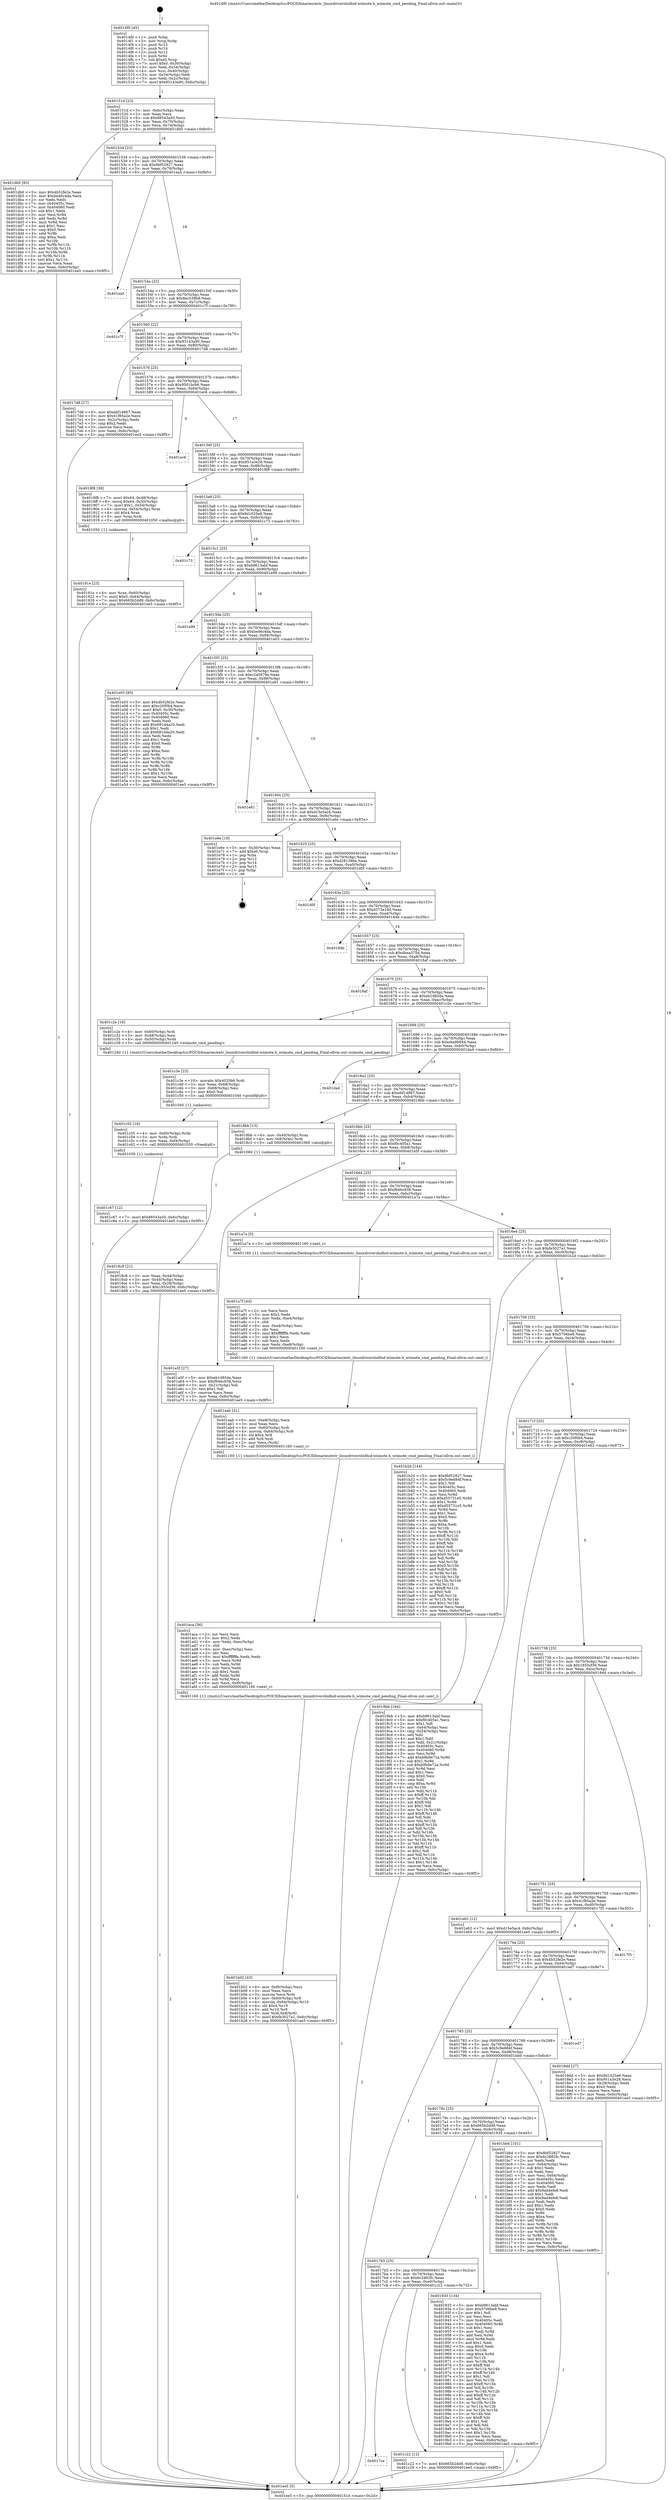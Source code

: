 digraph "0x4014f0" {
  label = "0x4014f0 (/mnt/c/Users/mathe/Desktop/tcc/POCII/binaries/extr_linuxdrivershidhid-wiimote.h_wiimote_cmd_pending_Final-ollvm.out::main(0))"
  labelloc = "t"
  node[shape=record]

  Entry [label="",width=0.3,height=0.3,shape=circle,fillcolor=black,style=filled]
  "0x40151d" [label="{
     0x40151d [23]\l
     | [instrs]\l
     &nbsp;&nbsp;0x40151d \<+3\>: mov -0x6c(%rbp),%eax\l
     &nbsp;&nbsp;0x401520 \<+2\>: mov %eax,%ecx\l
     &nbsp;&nbsp;0x401522 \<+6\>: sub $0x88543a50,%ecx\l
     &nbsp;&nbsp;0x401528 \<+3\>: mov %eax,-0x70(%rbp)\l
     &nbsp;&nbsp;0x40152b \<+3\>: mov %ecx,-0x74(%rbp)\l
     &nbsp;&nbsp;0x40152e \<+6\>: je 0000000000401db0 \<main+0x8c0\>\l
  }"]
  "0x401db0" [label="{
     0x401db0 [83]\l
     | [instrs]\l
     &nbsp;&nbsp;0x401db0 \<+5\>: mov $0x4b52fe2e,%eax\l
     &nbsp;&nbsp;0x401db5 \<+5\>: mov $0xbe46c4da,%ecx\l
     &nbsp;&nbsp;0x401dba \<+2\>: xor %edx,%edx\l
     &nbsp;&nbsp;0x401dbc \<+7\>: mov 0x40405c,%esi\l
     &nbsp;&nbsp;0x401dc3 \<+7\>: mov 0x404060,%edi\l
     &nbsp;&nbsp;0x401dca \<+3\>: sub $0x1,%edx\l
     &nbsp;&nbsp;0x401dcd \<+3\>: mov %esi,%r8d\l
     &nbsp;&nbsp;0x401dd0 \<+3\>: add %edx,%r8d\l
     &nbsp;&nbsp;0x401dd3 \<+4\>: imul %r8d,%esi\l
     &nbsp;&nbsp;0x401dd7 \<+3\>: and $0x1,%esi\l
     &nbsp;&nbsp;0x401dda \<+3\>: cmp $0x0,%esi\l
     &nbsp;&nbsp;0x401ddd \<+4\>: sete %r9b\l
     &nbsp;&nbsp;0x401de1 \<+3\>: cmp $0xa,%edi\l
     &nbsp;&nbsp;0x401de4 \<+4\>: setl %r10b\l
     &nbsp;&nbsp;0x401de8 \<+3\>: mov %r9b,%r11b\l
     &nbsp;&nbsp;0x401deb \<+3\>: and %r10b,%r11b\l
     &nbsp;&nbsp;0x401dee \<+3\>: xor %r10b,%r9b\l
     &nbsp;&nbsp;0x401df1 \<+3\>: or %r9b,%r11b\l
     &nbsp;&nbsp;0x401df4 \<+4\>: test $0x1,%r11b\l
     &nbsp;&nbsp;0x401df8 \<+3\>: cmovne %ecx,%eax\l
     &nbsp;&nbsp;0x401dfb \<+3\>: mov %eax,-0x6c(%rbp)\l
     &nbsp;&nbsp;0x401dfe \<+5\>: jmp 0000000000401ee5 \<main+0x9f5\>\l
  }"]
  "0x401534" [label="{
     0x401534 [22]\l
     | [instrs]\l
     &nbsp;&nbsp;0x401534 \<+5\>: jmp 0000000000401539 \<main+0x49\>\l
     &nbsp;&nbsp;0x401539 \<+3\>: mov -0x70(%rbp),%eax\l
     &nbsp;&nbsp;0x40153c \<+5\>: sub $0x8bf52927,%eax\l
     &nbsp;&nbsp;0x401541 \<+3\>: mov %eax,-0x78(%rbp)\l
     &nbsp;&nbsp;0x401544 \<+6\>: je 0000000000401ea5 \<main+0x9b5\>\l
  }"]
  Exit [label="",width=0.3,height=0.3,shape=circle,fillcolor=black,style=filled,peripheries=2]
  "0x401ea5" [label="{
     0x401ea5\l
  }", style=dashed]
  "0x40154a" [label="{
     0x40154a [22]\l
     | [instrs]\l
     &nbsp;&nbsp;0x40154a \<+5\>: jmp 000000000040154f \<main+0x5f\>\l
     &nbsp;&nbsp;0x40154f \<+3\>: mov -0x70(%rbp),%eax\l
     &nbsp;&nbsp;0x401552 \<+5\>: sub $0x8ec539b8,%eax\l
     &nbsp;&nbsp;0x401557 \<+3\>: mov %eax,-0x7c(%rbp)\l
     &nbsp;&nbsp;0x40155a \<+6\>: je 0000000000401c7f \<main+0x78f\>\l
  }"]
  "0x401c67" [label="{
     0x401c67 [12]\l
     | [instrs]\l
     &nbsp;&nbsp;0x401c67 \<+7\>: movl $0x88543a50,-0x6c(%rbp)\l
     &nbsp;&nbsp;0x401c6e \<+5\>: jmp 0000000000401ee5 \<main+0x9f5\>\l
  }"]
  "0x401c7f" [label="{
     0x401c7f\l
  }", style=dashed]
  "0x401560" [label="{
     0x401560 [22]\l
     | [instrs]\l
     &nbsp;&nbsp;0x401560 \<+5\>: jmp 0000000000401565 \<main+0x75\>\l
     &nbsp;&nbsp;0x401565 \<+3\>: mov -0x70(%rbp),%eax\l
     &nbsp;&nbsp;0x401568 \<+5\>: sub $0x93143a90,%eax\l
     &nbsp;&nbsp;0x40156d \<+3\>: mov %eax,-0x80(%rbp)\l
     &nbsp;&nbsp;0x401570 \<+6\>: je 00000000004017d8 \<main+0x2e8\>\l
  }"]
  "0x401c55" [label="{
     0x401c55 [18]\l
     | [instrs]\l
     &nbsp;&nbsp;0x401c55 \<+4\>: mov -0x60(%rbp),%rdx\l
     &nbsp;&nbsp;0x401c59 \<+3\>: mov %rdx,%rdi\l
     &nbsp;&nbsp;0x401c5c \<+6\>: mov %eax,-0xf4(%rbp)\l
     &nbsp;&nbsp;0x401c62 \<+5\>: call 0000000000401030 \<free@plt\>\l
     | [calls]\l
     &nbsp;&nbsp;0x401030 \{1\} (unknown)\l
  }"]
  "0x4017d8" [label="{
     0x4017d8 [27]\l
     | [instrs]\l
     &nbsp;&nbsp;0x4017d8 \<+5\>: mov $0xebf14867,%eax\l
     &nbsp;&nbsp;0x4017dd \<+5\>: mov $0x41f85a2e,%ecx\l
     &nbsp;&nbsp;0x4017e2 \<+3\>: mov -0x2c(%rbp),%edx\l
     &nbsp;&nbsp;0x4017e5 \<+3\>: cmp $0x2,%edx\l
     &nbsp;&nbsp;0x4017e8 \<+3\>: cmovne %ecx,%eax\l
     &nbsp;&nbsp;0x4017eb \<+3\>: mov %eax,-0x6c(%rbp)\l
     &nbsp;&nbsp;0x4017ee \<+5\>: jmp 0000000000401ee5 \<main+0x9f5\>\l
  }"]
  "0x401576" [label="{
     0x401576 [25]\l
     | [instrs]\l
     &nbsp;&nbsp;0x401576 \<+5\>: jmp 000000000040157b \<main+0x8b\>\l
     &nbsp;&nbsp;0x40157b \<+3\>: mov -0x70(%rbp),%eax\l
     &nbsp;&nbsp;0x40157e \<+5\>: sub $0x9501bcb6,%eax\l
     &nbsp;&nbsp;0x401583 \<+6\>: mov %eax,-0x84(%rbp)\l
     &nbsp;&nbsp;0x401589 \<+6\>: je 0000000000401ec6 \<main+0x9d6\>\l
  }"]
  "0x401ee5" [label="{
     0x401ee5 [5]\l
     | [instrs]\l
     &nbsp;&nbsp;0x401ee5 \<+5\>: jmp 000000000040151d \<main+0x2d\>\l
  }"]
  "0x4014f0" [label="{
     0x4014f0 [45]\l
     | [instrs]\l
     &nbsp;&nbsp;0x4014f0 \<+1\>: push %rbp\l
     &nbsp;&nbsp;0x4014f1 \<+3\>: mov %rsp,%rbp\l
     &nbsp;&nbsp;0x4014f4 \<+2\>: push %r15\l
     &nbsp;&nbsp;0x4014f6 \<+2\>: push %r14\l
     &nbsp;&nbsp;0x4014f8 \<+2\>: push %r12\l
     &nbsp;&nbsp;0x4014fa \<+1\>: push %rbx\l
     &nbsp;&nbsp;0x4014fb \<+7\>: sub $0xe0,%rsp\l
     &nbsp;&nbsp;0x401502 \<+7\>: movl $0x0,-0x30(%rbp)\l
     &nbsp;&nbsp;0x401509 \<+3\>: mov %edi,-0x34(%rbp)\l
     &nbsp;&nbsp;0x40150c \<+4\>: mov %rsi,-0x40(%rbp)\l
     &nbsp;&nbsp;0x401510 \<+3\>: mov -0x34(%rbp),%edi\l
     &nbsp;&nbsp;0x401513 \<+3\>: mov %edi,-0x2c(%rbp)\l
     &nbsp;&nbsp;0x401516 \<+7\>: movl $0x93143a90,-0x6c(%rbp)\l
  }"]
  "0x401c3e" [label="{
     0x401c3e [23]\l
     | [instrs]\l
     &nbsp;&nbsp;0x401c3e \<+10\>: movabs $0x4020b6,%rdi\l
     &nbsp;&nbsp;0x401c48 \<+3\>: mov %eax,-0x68(%rbp)\l
     &nbsp;&nbsp;0x401c4b \<+3\>: mov -0x68(%rbp),%esi\l
     &nbsp;&nbsp;0x401c4e \<+2\>: mov $0x0,%al\l
     &nbsp;&nbsp;0x401c50 \<+5\>: call 0000000000401040 \<printf@plt\>\l
     | [calls]\l
     &nbsp;&nbsp;0x401040 \{1\} (unknown)\l
  }"]
  "0x401ec6" [label="{
     0x401ec6\l
  }", style=dashed]
  "0x40158f" [label="{
     0x40158f [25]\l
     | [instrs]\l
     &nbsp;&nbsp;0x40158f \<+5\>: jmp 0000000000401594 \<main+0xa4\>\l
     &nbsp;&nbsp;0x401594 \<+3\>: mov -0x70(%rbp),%eax\l
     &nbsp;&nbsp;0x401597 \<+5\>: sub $0x951a3e28,%eax\l
     &nbsp;&nbsp;0x40159c \<+6\>: mov %eax,-0x88(%rbp)\l
     &nbsp;&nbsp;0x4015a2 \<+6\>: je 00000000004018f8 \<main+0x408\>\l
  }"]
  "0x4017ce" [label="{
     0x4017ce\l
  }", style=dashed]
  "0x4018f8" [label="{
     0x4018f8 [38]\l
     | [instrs]\l
     &nbsp;&nbsp;0x4018f8 \<+7\>: movl $0x64,-0x48(%rbp)\l
     &nbsp;&nbsp;0x4018ff \<+8\>: movq $0x64,-0x50(%rbp)\l
     &nbsp;&nbsp;0x401907 \<+7\>: movl $0x1,-0x54(%rbp)\l
     &nbsp;&nbsp;0x40190e \<+4\>: movslq -0x54(%rbp),%rax\l
     &nbsp;&nbsp;0x401912 \<+4\>: shl $0x4,%rax\l
     &nbsp;&nbsp;0x401916 \<+3\>: mov %rax,%rdi\l
     &nbsp;&nbsp;0x401919 \<+5\>: call 0000000000401050 \<malloc@plt\>\l
     | [calls]\l
     &nbsp;&nbsp;0x401050 \{1\} (unknown)\l
  }"]
  "0x4015a8" [label="{
     0x4015a8 [25]\l
     | [instrs]\l
     &nbsp;&nbsp;0x4015a8 \<+5\>: jmp 00000000004015ad \<main+0xbd\>\l
     &nbsp;&nbsp;0x4015ad \<+3\>: mov -0x70(%rbp),%eax\l
     &nbsp;&nbsp;0x4015b0 \<+5\>: sub $0x9d1025e6,%eax\l
     &nbsp;&nbsp;0x4015b5 \<+6\>: mov %eax,-0x8c(%rbp)\l
     &nbsp;&nbsp;0x4015bb \<+6\>: je 0000000000401c73 \<main+0x783\>\l
  }"]
  "0x401c22" [label="{
     0x401c22 [12]\l
     | [instrs]\l
     &nbsp;&nbsp;0x401c22 \<+7\>: movl $0x665b2dd9,-0x6c(%rbp)\l
     &nbsp;&nbsp;0x401c29 \<+5\>: jmp 0000000000401ee5 \<main+0x9f5\>\l
  }"]
  "0x401c73" [label="{
     0x401c73\l
  }", style=dashed]
  "0x4015c1" [label="{
     0x4015c1 [25]\l
     | [instrs]\l
     &nbsp;&nbsp;0x4015c1 \<+5\>: jmp 00000000004015c6 \<main+0xd6\>\l
     &nbsp;&nbsp;0x4015c6 \<+3\>: mov -0x70(%rbp),%eax\l
     &nbsp;&nbsp;0x4015c9 \<+5\>: sub $0xb9613abf,%eax\l
     &nbsp;&nbsp;0x4015ce \<+6\>: mov %eax,-0x90(%rbp)\l
     &nbsp;&nbsp;0x4015d4 \<+6\>: je 0000000000401e99 \<main+0x9a9\>\l
  }"]
  "0x401b02" [label="{
     0x401b02 [43]\l
     | [instrs]\l
     &nbsp;&nbsp;0x401b02 \<+6\>: mov -0xf0(%rbp),%ecx\l
     &nbsp;&nbsp;0x401b08 \<+3\>: imul %eax,%ecx\l
     &nbsp;&nbsp;0x401b0b \<+3\>: movslq %ecx,%rdi\l
     &nbsp;&nbsp;0x401b0e \<+4\>: mov -0x60(%rbp),%r8\l
     &nbsp;&nbsp;0x401b12 \<+4\>: movslq -0x64(%rbp),%r10\l
     &nbsp;&nbsp;0x401b16 \<+4\>: shl $0x4,%r10\l
     &nbsp;&nbsp;0x401b1a \<+3\>: add %r10,%r8\l
     &nbsp;&nbsp;0x401b1d \<+4\>: mov %rdi,0x8(%r8)\l
     &nbsp;&nbsp;0x401b21 \<+7\>: movl $0xfe3027a1,-0x6c(%rbp)\l
     &nbsp;&nbsp;0x401b28 \<+5\>: jmp 0000000000401ee5 \<main+0x9f5\>\l
  }"]
  "0x401e99" [label="{
     0x401e99\l
  }", style=dashed]
  "0x4015da" [label="{
     0x4015da [25]\l
     | [instrs]\l
     &nbsp;&nbsp;0x4015da \<+5\>: jmp 00000000004015df \<main+0xef\>\l
     &nbsp;&nbsp;0x4015df \<+3\>: mov -0x70(%rbp),%eax\l
     &nbsp;&nbsp;0x4015e2 \<+5\>: sub $0xbe46c4da,%eax\l
     &nbsp;&nbsp;0x4015e7 \<+6\>: mov %eax,-0x94(%rbp)\l
     &nbsp;&nbsp;0x4015ed \<+6\>: je 0000000000401e03 \<main+0x913\>\l
  }"]
  "0x401aca" [label="{
     0x401aca [56]\l
     | [instrs]\l
     &nbsp;&nbsp;0x401aca \<+2\>: xor %ecx,%ecx\l
     &nbsp;&nbsp;0x401acc \<+5\>: mov $0x2,%edx\l
     &nbsp;&nbsp;0x401ad1 \<+6\>: mov %edx,-0xec(%rbp)\l
     &nbsp;&nbsp;0x401ad7 \<+1\>: cltd\l
     &nbsp;&nbsp;0x401ad8 \<+6\>: mov -0xec(%rbp),%esi\l
     &nbsp;&nbsp;0x401ade \<+2\>: idiv %esi\l
     &nbsp;&nbsp;0x401ae0 \<+6\>: imul $0xfffffffe,%edx,%edx\l
     &nbsp;&nbsp;0x401ae6 \<+3\>: mov %ecx,%r9d\l
     &nbsp;&nbsp;0x401ae9 \<+3\>: sub %edx,%r9d\l
     &nbsp;&nbsp;0x401aec \<+2\>: mov %ecx,%edx\l
     &nbsp;&nbsp;0x401aee \<+3\>: sub $0x1,%edx\l
     &nbsp;&nbsp;0x401af1 \<+3\>: add %edx,%r9d\l
     &nbsp;&nbsp;0x401af4 \<+3\>: sub %r9d,%ecx\l
     &nbsp;&nbsp;0x401af7 \<+6\>: mov %ecx,-0xf0(%rbp)\l
     &nbsp;&nbsp;0x401afd \<+5\>: call 0000000000401160 \<next_i\>\l
     | [calls]\l
     &nbsp;&nbsp;0x401160 \{1\} (/mnt/c/Users/mathe/Desktop/tcc/POCII/binaries/extr_linuxdrivershidhid-wiimote.h_wiimote_cmd_pending_Final-ollvm.out::next_i)\l
  }"]
  "0x401e03" [label="{
     0x401e03 [95]\l
     | [instrs]\l
     &nbsp;&nbsp;0x401e03 \<+5\>: mov $0x4b52fe2e,%eax\l
     &nbsp;&nbsp;0x401e08 \<+5\>: mov $0xc20f0b4,%ecx\l
     &nbsp;&nbsp;0x401e0d \<+7\>: movl $0x0,-0x30(%rbp)\l
     &nbsp;&nbsp;0x401e14 \<+7\>: mov 0x40405c,%edx\l
     &nbsp;&nbsp;0x401e1b \<+7\>: mov 0x404060,%esi\l
     &nbsp;&nbsp;0x401e22 \<+2\>: mov %edx,%edi\l
     &nbsp;&nbsp;0x401e24 \<+6\>: add $0x681d4a20,%edi\l
     &nbsp;&nbsp;0x401e2a \<+3\>: sub $0x1,%edi\l
     &nbsp;&nbsp;0x401e2d \<+6\>: sub $0x681d4a20,%edi\l
     &nbsp;&nbsp;0x401e33 \<+3\>: imul %edi,%edx\l
     &nbsp;&nbsp;0x401e36 \<+3\>: and $0x1,%edx\l
     &nbsp;&nbsp;0x401e39 \<+3\>: cmp $0x0,%edx\l
     &nbsp;&nbsp;0x401e3c \<+4\>: sete %r8b\l
     &nbsp;&nbsp;0x401e40 \<+3\>: cmp $0xa,%esi\l
     &nbsp;&nbsp;0x401e43 \<+4\>: setl %r9b\l
     &nbsp;&nbsp;0x401e47 \<+3\>: mov %r8b,%r10b\l
     &nbsp;&nbsp;0x401e4a \<+3\>: and %r9b,%r10b\l
     &nbsp;&nbsp;0x401e4d \<+3\>: xor %r9b,%r8b\l
     &nbsp;&nbsp;0x401e50 \<+3\>: or %r8b,%r10b\l
     &nbsp;&nbsp;0x401e53 \<+4\>: test $0x1,%r10b\l
     &nbsp;&nbsp;0x401e57 \<+3\>: cmovne %ecx,%eax\l
     &nbsp;&nbsp;0x401e5a \<+3\>: mov %eax,-0x6c(%rbp)\l
     &nbsp;&nbsp;0x401e5d \<+5\>: jmp 0000000000401ee5 \<main+0x9f5\>\l
  }"]
  "0x4015f3" [label="{
     0x4015f3 [25]\l
     | [instrs]\l
     &nbsp;&nbsp;0x4015f3 \<+5\>: jmp 00000000004015f8 \<main+0x108\>\l
     &nbsp;&nbsp;0x4015f8 \<+3\>: mov -0x70(%rbp),%eax\l
     &nbsp;&nbsp;0x4015fb \<+5\>: sub $0xc2a5979a,%eax\l
     &nbsp;&nbsp;0x401600 \<+6\>: mov %eax,-0x98(%rbp)\l
     &nbsp;&nbsp;0x401606 \<+6\>: je 0000000000401e81 \<main+0x991\>\l
  }"]
  "0x401aab" [label="{
     0x401aab [31]\l
     | [instrs]\l
     &nbsp;&nbsp;0x401aab \<+6\>: mov -0xe8(%rbp),%ecx\l
     &nbsp;&nbsp;0x401ab1 \<+3\>: imul %eax,%ecx\l
     &nbsp;&nbsp;0x401ab4 \<+4\>: mov -0x60(%rbp),%rdi\l
     &nbsp;&nbsp;0x401ab8 \<+4\>: movslq -0x64(%rbp),%r8\l
     &nbsp;&nbsp;0x401abc \<+4\>: shl $0x4,%r8\l
     &nbsp;&nbsp;0x401ac0 \<+3\>: add %r8,%rdi\l
     &nbsp;&nbsp;0x401ac3 \<+2\>: mov %ecx,(%rdi)\l
     &nbsp;&nbsp;0x401ac5 \<+5\>: call 0000000000401160 \<next_i\>\l
     | [calls]\l
     &nbsp;&nbsp;0x401160 \{1\} (/mnt/c/Users/mathe/Desktop/tcc/POCII/binaries/extr_linuxdrivershidhid-wiimote.h_wiimote_cmd_pending_Final-ollvm.out::next_i)\l
  }"]
  "0x401e81" [label="{
     0x401e81\l
  }", style=dashed]
  "0x40160c" [label="{
     0x40160c [25]\l
     | [instrs]\l
     &nbsp;&nbsp;0x40160c \<+5\>: jmp 0000000000401611 \<main+0x121\>\l
     &nbsp;&nbsp;0x401611 \<+3\>: mov -0x70(%rbp),%eax\l
     &nbsp;&nbsp;0x401614 \<+5\>: sub $0xd15e5ac4,%eax\l
     &nbsp;&nbsp;0x401619 \<+6\>: mov %eax,-0x9c(%rbp)\l
     &nbsp;&nbsp;0x40161f \<+6\>: je 0000000000401e6e \<main+0x97e\>\l
  }"]
  "0x401a7f" [label="{
     0x401a7f [44]\l
     | [instrs]\l
     &nbsp;&nbsp;0x401a7f \<+2\>: xor %ecx,%ecx\l
     &nbsp;&nbsp;0x401a81 \<+5\>: mov $0x2,%edx\l
     &nbsp;&nbsp;0x401a86 \<+6\>: mov %edx,-0xe4(%rbp)\l
     &nbsp;&nbsp;0x401a8c \<+1\>: cltd\l
     &nbsp;&nbsp;0x401a8d \<+6\>: mov -0xe4(%rbp),%esi\l
     &nbsp;&nbsp;0x401a93 \<+2\>: idiv %esi\l
     &nbsp;&nbsp;0x401a95 \<+6\>: imul $0xfffffffe,%edx,%edx\l
     &nbsp;&nbsp;0x401a9b \<+3\>: sub $0x1,%ecx\l
     &nbsp;&nbsp;0x401a9e \<+2\>: sub %ecx,%edx\l
     &nbsp;&nbsp;0x401aa0 \<+6\>: mov %edx,-0xe8(%rbp)\l
     &nbsp;&nbsp;0x401aa6 \<+5\>: call 0000000000401160 \<next_i\>\l
     | [calls]\l
     &nbsp;&nbsp;0x401160 \{1\} (/mnt/c/Users/mathe/Desktop/tcc/POCII/binaries/extr_linuxdrivershidhid-wiimote.h_wiimote_cmd_pending_Final-ollvm.out::next_i)\l
  }"]
  "0x401e6e" [label="{
     0x401e6e [19]\l
     | [instrs]\l
     &nbsp;&nbsp;0x401e6e \<+3\>: mov -0x30(%rbp),%eax\l
     &nbsp;&nbsp;0x401e71 \<+7\>: add $0xe0,%rsp\l
     &nbsp;&nbsp;0x401e78 \<+1\>: pop %rbx\l
     &nbsp;&nbsp;0x401e79 \<+2\>: pop %r12\l
     &nbsp;&nbsp;0x401e7b \<+2\>: pop %r14\l
     &nbsp;&nbsp;0x401e7d \<+2\>: pop %r15\l
     &nbsp;&nbsp;0x401e7f \<+1\>: pop %rbp\l
     &nbsp;&nbsp;0x401e80 \<+1\>: ret\l
  }"]
  "0x401625" [label="{
     0x401625 [25]\l
     | [instrs]\l
     &nbsp;&nbsp;0x401625 \<+5\>: jmp 000000000040162a \<main+0x13a\>\l
     &nbsp;&nbsp;0x40162a \<+3\>: mov -0x70(%rbp),%eax\l
     &nbsp;&nbsp;0x40162d \<+5\>: sub $0xd281386e,%eax\l
     &nbsp;&nbsp;0x401632 \<+6\>: mov %eax,-0xa0(%rbp)\l
     &nbsp;&nbsp;0x401638 \<+6\>: je 0000000000401d0f \<main+0x81f\>\l
  }"]
  "0x4017b5" [label="{
     0x4017b5 [25]\l
     | [instrs]\l
     &nbsp;&nbsp;0x4017b5 \<+5\>: jmp 00000000004017ba \<main+0x2ca\>\l
     &nbsp;&nbsp;0x4017ba \<+3\>: mov -0x70(%rbp),%eax\l
     &nbsp;&nbsp;0x4017bd \<+5\>: sub $0x6c2882fc,%eax\l
     &nbsp;&nbsp;0x4017c2 \<+6\>: mov %eax,-0xe0(%rbp)\l
     &nbsp;&nbsp;0x4017c8 \<+6\>: je 0000000000401c22 \<main+0x732\>\l
  }"]
  "0x401d0f" [label="{
     0x401d0f\l
  }", style=dashed]
  "0x40163e" [label="{
     0x40163e [25]\l
     | [instrs]\l
     &nbsp;&nbsp;0x40163e \<+5\>: jmp 0000000000401643 \<main+0x153\>\l
     &nbsp;&nbsp;0x401643 \<+3\>: mov -0x70(%rbp),%eax\l
     &nbsp;&nbsp;0x401646 \<+5\>: sub $0xd373e1dd,%eax\l
     &nbsp;&nbsp;0x40164b \<+6\>: mov %eax,-0xa4(%rbp)\l
     &nbsp;&nbsp;0x401651 \<+6\>: je 000000000040184b \<main+0x35b\>\l
  }"]
  "0x401935" [label="{
     0x401935 [134]\l
     | [instrs]\l
     &nbsp;&nbsp;0x401935 \<+5\>: mov $0xb9613abf,%eax\l
     &nbsp;&nbsp;0x40193a \<+5\>: mov $0x5706be8,%ecx\l
     &nbsp;&nbsp;0x40193f \<+2\>: mov $0x1,%dl\l
     &nbsp;&nbsp;0x401941 \<+2\>: xor %esi,%esi\l
     &nbsp;&nbsp;0x401943 \<+7\>: mov 0x40405c,%edi\l
     &nbsp;&nbsp;0x40194a \<+8\>: mov 0x404060,%r8d\l
     &nbsp;&nbsp;0x401952 \<+3\>: sub $0x1,%esi\l
     &nbsp;&nbsp;0x401955 \<+3\>: mov %edi,%r9d\l
     &nbsp;&nbsp;0x401958 \<+3\>: add %esi,%r9d\l
     &nbsp;&nbsp;0x40195b \<+4\>: imul %r9d,%edi\l
     &nbsp;&nbsp;0x40195f \<+3\>: and $0x1,%edi\l
     &nbsp;&nbsp;0x401962 \<+3\>: cmp $0x0,%edi\l
     &nbsp;&nbsp;0x401965 \<+4\>: sete %r10b\l
     &nbsp;&nbsp;0x401969 \<+4\>: cmp $0xa,%r8d\l
     &nbsp;&nbsp;0x40196d \<+4\>: setl %r11b\l
     &nbsp;&nbsp;0x401971 \<+3\>: mov %r10b,%bl\l
     &nbsp;&nbsp;0x401974 \<+3\>: xor $0xff,%bl\l
     &nbsp;&nbsp;0x401977 \<+3\>: mov %r11b,%r14b\l
     &nbsp;&nbsp;0x40197a \<+4\>: xor $0xff,%r14b\l
     &nbsp;&nbsp;0x40197e \<+3\>: xor $0x1,%dl\l
     &nbsp;&nbsp;0x401981 \<+3\>: mov %bl,%r15b\l
     &nbsp;&nbsp;0x401984 \<+4\>: and $0xff,%r15b\l
     &nbsp;&nbsp;0x401988 \<+3\>: and %dl,%r10b\l
     &nbsp;&nbsp;0x40198b \<+3\>: mov %r14b,%r12b\l
     &nbsp;&nbsp;0x40198e \<+4\>: and $0xff,%r12b\l
     &nbsp;&nbsp;0x401992 \<+3\>: and %dl,%r11b\l
     &nbsp;&nbsp;0x401995 \<+3\>: or %r10b,%r15b\l
     &nbsp;&nbsp;0x401998 \<+3\>: or %r11b,%r12b\l
     &nbsp;&nbsp;0x40199b \<+3\>: xor %r12b,%r15b\l
     &nbsp;&nbsp;0x40199e \<+3\>: or %r14b,%bl\l
     &nbsp;&nbsp;0x4019a1 \<+3\>: xor $0xff,%bl\l
     &nbsp;&nbsp;0x4019a4 \<+3\>: or $0x1,%dl\l
     &nbsp;&nbsp;0x4019a7 \<+2\>: and %dl,%bl\l
     &nbsp;&nbsp;0x4019a9 \<+3\>: or %bl,%r15b\l
     &nbsp;&nbsp;0x4019ac \<+4\>: test $0x1,%r15b\l
     &nbsp;&nbsp;0x4019b0 \<+3\>: cmovne %ecx,%eax\l
     &nbsp;&nbsp;0x4019b3 \<+3\>: mov %eax,-0x6c(%rbp)\l
     &nbsp;&nbsp;0x4019b6 \<+5\>: jmp 0000000000401ee5 \<main+0x9f5\>\l
  }"]
  "0x40184b" [label="{
     0x40184b\l
  }", style=dashed]
  "0x401657" [label="{
     0x401657 [25]\l
     | [instrs]\l
     &nbsp;&nbsp;0x401657 \<+5\>: jmp 000000000040165c \<main+0x16c\>\l
     &nbsp;&nbsp;0x40165c \<+3\>: mov -0x70(%rbp),%eax\l
     &nbsp;&nbsp;0x40165f \<+5\>: sub $0xdbea375d,%eax\l
     &nbsp;&nbsp;0x401664 \<+6\>: mov %eax,-0xa8(%rbp)\l
     &nbsp;&nbsp;0x40166a \<+6\>: je 00000000004018af \<main+0x3bf\>\l
  }"]
  "0x40179c" [label="{
     0x40179c [25]\l
     | [instrs]\l
     &nbsp;&nbsp;0x40179c \<+5\>: jmp 00000000004017a1 \<main+0x2b1\>\l
     &nbsp;&nbsp;0x4017a1 \<+3\>: mov -0x70(%rbp),%eax\l
     &nbsp;&nbsp;0x4017a4 \<+5\>: sub $0x665b2dd9,%eax\l
     &nbsp;&nbsp;0x4017a9 \<+6\>: mov %eax,-0xdc(%rbp)\l
     &nbsp;&nbsp;0x4017af \<+6\>: je 0000000000401935 \<main+0x445\>\l
  }"]
  "0x4018af" [label="{
     0x4018af\l
  }", style=dashed]
  "0x401670" [label="{
     0x401670 [25]\l
     | [instrs]\l
     &nbsp;&nbsp;0x401670 \<+5\>: jmp 0000000000401675 \<main+0x185\>\l
     &nbsp;&nbsp;0x401675 \<+3\>: mov -0x70(%rbp),%eax\l
     &nbsp;&nbsp;0x401678 \<+5\>: sub $0xeb1d85da,%eax\l
     &nbsp;&nbsp;0x40167d \<+6\>: mov %eax,-0xac(%rbp)\l
     &nbsp;&nbsp;0x401683 \<+6\>: je 0000000000401c2e \<main+0x73e\>\l
  }"]
  "0x401bbd" [label="{
     0x401bbd [101]\l
     | [instrs]\l
     &nbsp;&nbsp;0x401bbd \<+5\>: mov $0x8bf52927,%eax\l
     &nbsp;&nbsp;0x401bc2 \<+5\>: mov $0x6c2882fc,%ecx\l
     &nbsp;&nbsp;0x401bc7 \<+2\>: xor %edx,%edx\l
     &nbsp;&nbsp;0x401bc9 \<+3\>: mov -0x64(%rbp),%esi\l
     &nbsp;&nbsp;0x401bcc \<+3\>: sub $0x1,%edx\l
     &nbsp;&nbsp;0x401bcf \<+2\>: sub %edx,%esi\l
     &nbsp;&nbsp;0x401bd1 \<+3\>: mov %esi,-0x64(%rbp)\l
     &nbsp;&nbsp;0x401bd4 \<+7\>: mov 0x40405c,%edx\l
     &nbsp;&nbsp;0x401bdb \<+7\>: mov 0x404060,%esi\l
     &nbsp;&nbsp;0x401be2 \<+2\>: mov %edx,%edi\l
     &nbsp;&nbsp;0x401be4 \<+6\>: add $0x9ad4efe8,%edi\l
     &nbsp;&nbsp;0x401bea \<+3\>: sub $0x1,%edi\l
     &nbsp;&nbsp;0x401bed \<+6\>: sub $0x9ad4efe8,%edi\l
     &nbsp;&nbsp;0x401bf3 \<+3\>: imul %edi,%edx\l
     &nbsp;&nbsp;0x401bf6 \<+3\>: and $0x1,%edx\l
     &nbsp;&nbsp;0x401bf9 \<+3\>: cmp $0x0,%edx\l
     &nbsp;&nbsp;0x401bfc \<+4\>: sete %r8b\l
     &nbsp;&nbsp;0x401c00 \<+3\>: cmp $0xa,%esi\l
     &nbsp;&nbsp;0x401c03 \<+4\>: setl %r9b\l
     &nbsp;&nbsp;0x401c07 \<+3\>: mov %r8b,%r10b\l
     &nbsp;&nbsp;0x401c0a \<+3\>: and %r9b,%r10b\l
     &nbsp;&nbsp;0x401c0d \<+3\>: xor %r9b,%r8b\l
     &nbsp;&nbsp;0x401c10 \<+3\>: or %r8b,%r10b\l
     &nbsp;&nbsp;0x401c13 \<+4\>: test $0x1,%r10b\l
     &nbsp;&nbsp;0x401c17 \<+3\>: cmovne %ecx,%eax\l
     &nbsp;&nbsp;0x401c1a \<+3\>: mov %eax,-0x6c(%rbp)\l
     &nbsp;&nbsp;0x401c1d \<+5\>: jmp 0000000000401ee5 \<main+0x9f5\>\l
  }"]
  "0x401c2e" [label="{
     0x401c2e [16]\l
     | [instrs]\l
     &nbsp;&nbsp;0x401c2e \<+4\>: mov -0x60(%rbp),%rdi\l
     &nbsp;&nbsp;0x401c32 \<+3\>: mov -0x48(%rbp),%esi\l
     &nbsp;&nbsp;0x401c35 \<+4\>: mov -0x50(%rbp),%rdx\l
     &nbsp;&nbsp;0x401c39 \<+5\>: call 0000000000401240 \<wiimote_cmd_pending\>\l
     | [calls]\l
     &nbsp;&nbsp;0x401240 \{1\} (/mnt/c/Users/mathe/Desktop/tcc/POCII/binaries/extr_linuxdrivershidhid-wiimote.h_wiimote_cmd_pending_Final-ollvm.out::wiimote_cmd_pending)\l
  }"]
  "0x401689" [label="{
     0x401689 [25]\l
     | [instrs]\l
     &nbsp;&nbsp;0x401689 \<+5\>: jmp 000000000040168e \<main+0x19e\>\l
     &nbsp;&nbsp;0x40168e \<+3\>: mov -0x70(%rbp),%eax\l
     &nbsp;&nbsp;0x401691 \<+5\>: sub $0xeba9b944,%eax\l
     &nbsp;&nbsp;0x401696 \<+6\>: mov %eax,-0xb0(%rbp)\l
     &nbsp;&nbsp;0x40169c \<+6\>: je 0000000000401da4 \<main+0x8b4\>\l
  }"]
  "0x401783" [label="{
     0x401783 [25]\l
     | [instrs]\l
     &nbsp;&nbsp;0x401783 \<+5\>: jmp 0000000000401788 \<main+0x298\>\l
     &nbsp;&nbsp;0x401788 \<+3\>: mov -0x70(%rbp),%eax\l
     &nbsp;&nbsp;0x40178b \<+5\>: sub $0x5c9e684f,%eax\l
     &nbsp;&nbsp;0x401790 \<+6\>: mov %eax,-0xd8(%rbp)\l
     &nbsp;&nbsp;0x401796 \<+6\>: je 0000000000401bbd \<main+0x6cd\>\l
  }"]
  "0x401da4" [label="{
     0x401da4\l
  }", style=dashed]
  "0x4016a2" [label="{
     0x4016a2 [25]\l
     | [instrs]\l
     &nbsp;&nbsp;0x4016a2 \<+5\>: jmp 00000000004016a7 \<main+0x1b7\>\l
     &nbsp;&nbsp;0x4016a7 \<+3\>: mov -0x70(%rbp),%eax\l
     &nbsp;&nbsp;0x4016aa \<+5\>: sub $0xebf14867,%eax\l
     &nbsp;&nbsp;0x4016af \<+6\>: mov %eax,-0xb4(%rbp)\l
     &nbsp;&nbsp;0x4016b5 \<+6\>: je 00000000004018bb \<main+0x3cb\>\l
  }"]
  "0x401ed7" [label="{
     0x401ed7\l
  }", style=dashed]
  "0x4018bb" [label="{
     0x4018bb [13]\l
     | [instrs]\l
     &nbsp;&nbsp;0x4018bb \<+4\>: mov -0x40(%rbp),%rax\l
     &nbsp;&nbsp;0x4018bf \<+4\>: mov 0x8(%rax),%rdi\l
     &nbsp;&nbsp;0x4018c3 \<+5\>: call 0000000000401060 \<atoi@plt\>\l
     | [calls]\l
     &nbsp;&nbsp;0x401060 \{1\} (unknown)\l
  }"]
  "0x4016bb" [label="{
     0x4016bb [25]\l
     | [instrs]\l
     &nbsp;&nbsp;0x4016bb \<+5\>: jmp 00000000004016c0 \<main+0x1d0\>\l
     &nbsp;&nbsp;0x4016c0 \<+3\>: mov -0x70(%rbp),%eax\l
     &nbsp;&nbsp;0x4016c3 \<+5\>: sub $0xf0c405a1,%eax\l
     &nbsp;&nbsp;0x4016c8 \<+6\>: mov %eax,-0xb8(%rbp)\l
     &nbsp;&nbsp;0x4016ce \<+6\>: je 0000000000401a5f \<main+0x56f\>\l
  }"]
  "0x4018c8" [label="{
     0x4018c8 [21]\l
     | [instrs]\l
     &nbsp;&nbsp;0x4018c8 \<+3\>: mov %eax,-0x44(%rbp)\l
     &nbsp;&nbsp;0x4018cb \<+3\>: mov -0x44(%rbp),%eax\l
     &nbsp;&nbsp;0x4018ce \<+3\>: mov %eax,-0x28(%rbp)\l
     &nbsp;&nbsp;0x4018d1 \<+7\>: movl $0x1855cf36,-0x6c(%rbp)\l
     &nbsp;&nbsp;0x4018d8 \<+5\>: jmp 0000000000401ee5 \<main+0x9f5\>\l
  }"]
  "0x40176a" [label="{
     0x40176a [25]\l
     | [instrs]\l
     &nbsp;&nbsp;0x40176a \<+5\>: jmp 000000000040176f \<main+0x27f\>\l
     &nbsp;&nbsp;0x40176f \<+3\>: mov -0x70(%rbp),%eax\l
     &nbsp;&nbsp;0x401772 \<+5\>: sub $0x4b52fe2e,%eax\l
     &nbsp;&nbsp;0x401777 \<+6\>: mov %eax,-0xd4(%rbp)\l
     &nbsp;&nbsp;0x40177d \<+6\>: je 0000000000401ed7 \<main+0x9e7\>\l
  }"]
  "0x401a5f" [label="{
     0x401a5f [27]\l
     | [instrs]\l
     &nbsp;&nbsp;0x401a5f \<+5\>: mov $0xeb1d85da,%eax\l
     &nbsp;&nbsp;0x401a64 \<+5\>: mov $0xf946c938,%ecx\l
     &nbsp;&nbsp;0x401a69 \<+3\>: mov -0x21(%rbp),%dl\l
     &nbsp;&nbsp;0x401a6c \<+3\>: test $0x1,%dl\l
     &nbsp;&nbsp;0x401a6f \<+3\>: cmovne %ecx,%eax\l
     &nbsp;&nbsp;0x401a72 \<+3\>: mov %eax,-0x6c(%rbp)\l
     &nbsp;&nbsp;0x401a75 \<+5\>: jmp 0000000000401ee5 \<main+0x9f5\>\l
  }"]
  "0x4016d4" [label="{
     0x4016d4 [25]\l
     | [instrs]\l
     &nbsp;&nbsp;0x4016d4 \<+5\>: jmp 00000000004016d9 \<main+0x1e9\>\l
     &nbsp;&nbsp;0x4016d9 \<+3\>: mov -0x70(%rbp),%eax\l
     &nbsp;&nbsp;0x4016dc \<+5\>: sub $0xf946c938,%eax\l
     &nbsp;&nbsp;0x4016e1 \<+6\>: mov %eax,-0xbc(%rbp)\l
     &nbsp;&nbsp;0x4016e7 \<+6\>: je 0000000000401a7a \<main+0x58a\>\l
  }"]
  "0x4017f3" [label="{
     0x4017f3\l
  }", style=dashed]
  "0x401a7a" [label="{
     0x401a7a [5]\l
     | [instrs]\l
     &nbsp;&nbsp;0x401a7a \<+5\>: call 0000000000401160 \<next_i\>\l
     | [calls]\l
     &nbsp;&nbsp;0x401160 \{1\} (/mnt/c/Users/mathe/Desktop/tcc/POCII/binaries/extr_linuxdrivershidhid-wiimote.h_wiimote_cmd_pending_Final-ollvm.out::next_i)\l
  }"]
  "0x4016ed" [label="{
     0x4016ed [25]\l
     | [instrs]\l
     &nbsp;&nbsp;0x4016ed \<+5\>: jmp 00000000004016f2 \<main+0x202\>\l
     &nbsp;&nbsp;0x4016f2 \<+3\>: mov -0x70(%rbp),%eax\l
     &nbsp;&nbsp;0x4016f5 \<+5\>: sub $0xfe3027a1,%eax\l
     &nbsp;&nbsp;0x4016fa \<+6\>: mov %eax,-0xc0(%rbp)\l
     &nbsp;&nbsp;0x401700 \<+6\>: je 0000000000401b2d \<main+0x63d\>\l
  }"]
  "0x40191e" [label="{
     0x40191e [23]\l
     | [instrs]\l
     &nbsp;&nbsp;0x40191e \<+4\>: mov %rax,-0x60(%rbp)\l
     &nbsp;&nbsp;0x401922 \<+7\>: movl $0x0,-0x64(%rbp)\l
     &nbsp;&nbsp;0x401929 \<+7\>: movl $0x665b2dd9,-0x6c(%rbp)\l
     &nbsp;&nbsp;0x401930 \<+5\>: jmp 0000000000401ee5 \<main+0x9f5\>\l
  }"]
  "0x401b2d" [label="{
     0x401b2d [144]\l
     | [instrs]\l
     &nbsp;&nbsp;0x401b2d \<+5\>: mov $0x8bf52927,%eax\l
     &nbsp;&nbsp;0x401b32 \<+5\>: mov $0x5c9e684f,%ecx\l
     &nbsp;&nbsp;0x401b37 \<+2\>: mov $0x1,%dl\l
     &nbsp;&nbsp;0x401b39 \<+7\>: mov 0x40405c,%esi\l
     &nbsp;&nbsp;0x401b40 \<+7\>: mov 0x404060,%edi\l
     &nbsp;&nbsp;0x401b47 \<+3\>: mov %esi,%r8d\l
     &nbsp;&nbsp;0x401b4a \<+7\>: sub $0xd55731e5,%r8d\l
     &nbsp;&nbsp;0x401b51 \<+4\>: sub $0x1,%r8d\l
     &nbsp;&nbsp;0x401b55 \<+7\>: add $0xd55731e5,%r8d\l
     &nbsp;&nbsp;0x401b5c \<+4\>: imul %r8d,%esi\l
     &nbsp;&nbsp;0x401b60 \<+3\>: and $0x1,%esi\l
     &nbsp;&nbsp;0x401b63 \<+3\>: cmp $0x0,%esi\l
     &nbsp;&nbsp;0x401b66 \<+4\>: sete %r9b\l
     &nbsp;&nbsp;0x401b6a \<+3\>: cmp $0xa,%edi\l
     &nbsp;&nbsp;0x401b6d \<+4\>: setl %r10b\l
     &nbsp;&nbsp;0x401b71 \<+3\>: mov %r9b,%r11b\l
     &nbsp;&nbsp;0x401b74 \<+4\>: xor $0xff,%r11b\l
     &nbsp;&nbsp;0x401b78 \<+3\>: mov %r10b,%bl\l
     &nbsp;&nbsp;0x401b7b \<+3\>: xor $0xff,%bl\l
     &nbsp;&nbsp;0x401b7e \<+3\>: xor $0x0,%dl\l
     &nbsp;&nbsp;0x401b81 \<+3\>: mov %r11b,%r14b\l
     &nbsp;&nbsp;0x401b84 \<+4\>: and $0x0,%r14b\l
     &nbsp;&nbsp;0x401b88 \<+3\>: and %dl,%r9b\l
     &nbsp;&nbsp;0x401b8b \<+3\>: mov %bl,%r15b\l
     &nbsp;&nbsp;0x401b8e \<+4\>: and $0x0,%r15b\l
     &nbsp;&nbsp;0x401b92 \<+3\>: and %dl,%r10b\l
     &nbsp;&nbsp;0x401b95 \<+3\>: or %r9b,%r14b\l
     &nbsp;&nbsp;0x401b98 \<+3\>: or %r10b,%r15b\l
     &nbsp;&nbsp;0x401b9b \<+3\>: xor %r15b,%r14b\l
     &nbsp;&nbsp;0x401b9e \<+3\>: or %bl,%r11b\l
     &nbsp;&nbsp;0x401ba1 \<+4\>: xor $0xff,%r11b\l
     &nbsp;&nbsp;0x401ba5 \<+3\>: or $0x0,%dl\l
     &nbsp;&nbsp;0x401ba8 \<+3\>: and %dl,%r11b\l
     &nbsp;&nbsp;0x401bab \<+3\>: or %r11b,%r14b\l
     &nbsp;&nbsp;0x401bae \<+4\>: test $0x1,%r14b\l
     &nbsp;&nbsp;0x401bb2 \<+3\>: cmovne %ecx,%eax\l
     &nbsp;&nbsp;0x401bb5 \<+3\>: mov %eax,-0x6c(%rbp)\l
     &nbsp;&nbsp;0x401bb8 \<+5\>: jmp 0000000000401ee5 \<main+0x9f5\>\l
  }"]
  "0x401706" [label="{
     0x401706 [25]\l
     | [instrs]\l
     &nbsp;&nbsp;0x401706 \<+5\>: jmp 000000000040170b \<main+0x21b\>\l
     &nbsp;&nbsp;0x40170b \<+3\>: mov -0x70(%rbp),%eax\l
     &nbsp;&nbsp;0x40170e \<+5\>: sub $0x5706be8,%eax\l
     &nbsp;&nbsp;0x401713 \<+6\>: mov %eax,-0xc4(%rbp)\l
     &nbsp;&nbsp;0x401719 \<+6\>: je 00000000004019bb \<main+0x4cb\>\l
  }"]
  "0x401751" [label="{
     0x401751 [25]\l
     | [instrs]\l
     &nbsp;&nbsp;0x401751 \<+5\>: jmp 0000000000401756 \<main+0x266\>\l
     &nbsp;&nbsp;0x401756 \<+3\>: mov -0x70(%rbp),%eax\l
     &nbsp;&nbsp;0x401759 \<+5\>: sub $0x41f85a2e,%eax\l
     &nbsp;&nbsp;0x40175e \<+6\>: mov %eax,-0xd0(%rbp)\l
     &nbsp;&nbsp;0x401764 \<+6\>: je 00000000004017f3 \<main+0x303\>\l
  }"]
  "0x4019bb" [label="{
     0x4019bb [164]\l
     | [instrs]\l
     &nbsp;&nbsp;0x4019bb \<+5\>: mov $0xb9613abf,%eax\l
     &nbsp;&nbsp;0x4019c0 \<+5\>: mov $0xf0c405a1,%ecx\l
     &nbsp;&nbsp;0x4019c5 \<+2\>: mov $0x1,%dl\l
     &nbsp;&nbsp;0x4019c7 \<+3\>: mov -0x64(%rbp),%esi\l
     &nbsp;&nbsp;0x4019ca \<+3\>: cmp -0x54(%rbp),%esi\l
     &nbsp;&nbsp;0x4019cd \<+4\>: setl %dil\l
     &nbsp;&nbsp;0x4019d1 \<+4\>: and $0x1,%dil\l
     &nbsp;&nbsp;0x4019d5 \<+4\>: mov %dil,-0x21(%rbp)\l
     &nbsp;&nbsp;0x4019d9 \<+7\>: mov 0x40405c,%esi\l
     &nbsp;&nbsp;0x4019e0 \<+8\>: mov 0x404060,%r8d\l
     &nbsp;&nbsp;0x4019e8 \<+3\>: mov %esi,%r9d\l
     &nbsp;&nbsp;0x4019eb \<+7\>: add $0xb9b9e72a,%r9d\l
     &nbsp;&nbsp;0x4019f2 \<+4\>: sub $0x1,%r9d\l
     &nbsp;&nbsp;0x4019f6 \<+7\>: sub $0xb9b9e72a,%r9d\l
     &nbsp;&nbsp;0x4019fd \<+4\>: imul %r9d,%esi\l
     &nbsp;&nbsp;0x401a01 \<+3\>: and $0x1,%esi\l
     &nbsp;&nbsp;0x401a04 \<+3\>: cmp $0x0,%esi\l
     &nbsp;&nbsp;0x401a07 \<+4\>: sete %dil\l
     &nbsp;&nbsp;0x401a0b \<+4\>: cmp $0xa,%r8d\l
     &nbsp;&nbsp;0x401a0f \<+4\>: setl %r10b\l
     &nbsp;&nbsp;0x401a13 \<+3\>: mov %dil,%r11b\l
     &nbsp;&nbsp;0x401a16 \<+4\>: xor $0xff,%r11b\l
     &nbsp;&nbsp;0x401a1a \<+3\>: mov %r10b,%bl\l
     &nbsp;&nbsp;0x401a1d \<+3\>: xor $0xff,%bl\l
     &nbsp;&nbsp;0x401a20 \<+3\>: xor $0x1,%dl\l
     &nbsp;&nbsp;0x401a23 \<+3\>: mov %r11b,%r14b\l
     &nbsp;&nbsp;0x401a26 \<+4\>: and $0xff,%r14b\l
     &nbsp;&nbsp;0x401a2a \<+3\>: and %dl,%dil\l
     &nbsp;&nbsp;0x401a2d \<+3\>: mov %bl,%r15b\l
     &nbsp;&nbsp;0x401a30 \<+4\>: and $0xff,%r15b\l
     &nbsp;&nbsp;0x401a34 \<+3\>: and %dl,%r10b\l
     &nbsp;&nbsp;0x401a37 \<+3\>: or %dil,%r14b\l
     &nbsp;&nbsp;0x401a3a \<+3\>: or %r10b,%r15b\l
     &nbsp;&nbsp;0x401a3d \<+3\>: xor %r15b,%r14b\l
     &nbsp;&nbsp;0x401a40 \<+3\>: or %bl,%r11b\l
     &nbsp;&nbsp;0x401a43 \<+4\>: xor $0xff,%r11b\l
     &nbsp;&nbsp;0x401a47 \<+3\>: or $0x1,%dl\l
     &nbsp;&nbsp;0x401a4a \<+3\>: and %dl,%r11b\l
     &nbsp;&nbsp;0x401a4d \<+3\>: or %r11b,%r14b\l
     &nbsp;&nbsp;0x401a50 \<+4\>: test $0x1,%r14b\l
     &nbsp;&nbsp;0x401a54 \<+3\>: cmovne %ecx,%eax\l
     &nbsp;&nbsp;0x401a57 \<+3\>: mov %eax,-0x6c(%rbp)\l
     &nbsp;&nbsp;0x401a5a \<+5\>: jmp 0000000000401ee5 \<main+0x9f5\>\l
  }"]
  "0x40171f" [label="{
     0x40171f [25]\l
     | [instrs]\l
     &nbsp;&nbsp;0x40171f \<+5\>: jmp 0000000000401724 \<main+0x234\>\l
     &nbsp;&nbsp;0x401724 \<+3\>: mov -0x70(%rbp),%eax\l
     &nbsp;&nbsp;0x401727 \<+5\>: sub $0xc20f0b4,%eax\l
     &nbsp;&nbsp;0x40172c \<+6\>: mov %eax,-0xc8(%rbp)\l
     &nbsp;&nbsp;0x401732 \<+6\>: je 0000000000401e62 \<main+0x972\>\l
  }"]
  "0x4018dd" [label="{
     0x4018dd [27]\l
     | [instrs]\l
     &nbsp;&nbsp;0x4018dd \<+5\>: mov $0x9d1025e6,%eax\l
     &nbsp;&nbsp;0x4018e2 \<+5\>: mov $0x951a3e28,%ecx\l
     &nbsp;&nbsp;0x4018e7 \<+3\>: mov -0x28(%rbp),%edx\l
     &nbsp;&nbsp;0x4018ea \<+3\>: cmp $0x0,%edx\l
     &nbsp;&nbsp;0x4018ed \<+3\>: cmove %ecx,%eax\l
     &nbsp;&nbsp;0x4018f0 \<+3\>: mov %eax,-0x6c(%rbp)\l
     &nbsp;&nbsp;0x4018f3 \<+5\>: jmp 0000000000401ee5 \<main+0x9f5\>\l
  }"]
  "0x401e62" [label="{
     0x401e62 [12]\l
     | [instrs]\l
     &nbsp;&nbsp;0x401e62 \<+7\>: movl $0xd15e5ac4,-0x6c(%rbp)\l
     &nbsp;&nbsp;0x401e69 \<+5\>: jmp 0000000000401ee5 \<main+0x9f5\>\l
  }"]
  "0x401738" [label="{
     0x401738 [25]\l
     | [instrs]\l
     &nbsp;&nbsp;0x401738 \<+5\>: jmp 000000000040173d \<main+0x24d\>\l
     &nbsp;&nbsp;0x40173d \<+3\>: mov -0x70(%rbp),%eax\l
     &nbsp;&nbsp;0x401740 \<+5\>: sub $0x1855cf36,%eax\l
     &nbsp;&nbsp;0x401745 \<+6\>: mov %eax,-0xcc(%rbp)\l
     &nbsp;&nbsp;0x40174b \<+6\>: je 00000000004018dd \<main+0x3ed\>\l
  }"]
  Entry -> "0x4014f0" [label=" 1"]
  "0x40151d" -> "0x401db0" [label=" 1"]
  "0x40151d" -> "0x401534" [label=" 18"]
  "0x401e6e" -> Exit [label=" 1"]
  "0x401534" -> "0x401ea5" [label=" 0"]
  "0x401534" -> "0x40154a" [label=" 18"]
  "0x401e62" -> "0x401ee5" [label=" 1"]
  "0x40154a" -> "0x401c7f" [label=" 0"]
  "0x40154a" -> "0x401560" [label=" 18"]
  "0x401e03" -> "0x401ee5" [label=" 1"]
  "0x401560" -> "0x4017d8" [label=" 1"]
  "0x401560" -> "0x401576" [label=" 17"]
  "0x4017d8" -> "0x401ee5" [label=" 1"]
  "0x4014f0" -> "0x40151d" [label=" 1"]
  "0x401ee5" -> "0x40151d" [label=" 18"]
  "0x401db0" -> "0x401ee5" [label=" 1"]
  "0x401576" -> "0x401ec6" [label=" 0"]
  "0x401576" -> "0x40158f" [label=" 17"]
  "0x401c67" -> "0x401ee5" [label=" 1"]
  "0x40158f" -> "0x4018f8" [label=" 1"]
  "0x40158f" -> "0x4015a8" [label=" 16"]
  "0x401c55" -> "0x401c67" [label=" 1"]
  "0x4015a8" -> "0x401c73" [label=" 0"]
  "0x4015a8" -> "0x4015c1" [label=" 16"]
  "0x401c3e" -> "0x401c55" [label=" 1"]
  "0x4015c1" -> "0x401e99" [label=" 0"]
  "0x4015c1" -> "0x4015da" [label=" 16"]
  "0x401c22" -> "0x401ee5" [label=" 1"]
  "0x4015da" -> "0x401e03" [label=" 1"]
  "0x4015da" -> "0x4015f3" [label=" 15"]
  "0x4017b5" -> "0x4017ce" [label=" 0"]
  "0x4015f3" -> "0x401e81" [label=" 0"]
  "0x4015f3" -> "0x40160c" [label=" 15"]
  "0x4017b5" -> "0x401c22" [label=" 1"]
  "0x40160c" -> "0x401e6e" [label=" 1"]
  "0x40160c" -> "0x401625" [label=" 14"]
  "0x401c2e" -> "0x401c3e" [label=" 1"]
  "0x401625" -> "0x401d0f" [label=" 0"]
  "0x401625" -> "0x40163e" [label=" 14"]
  "0x401bbd" -> "0x401ee5" [label=" 1"]
  "0x40163e" -> "0x40184b" [label=" 0"]
  "0x40163e" -> "0x401657" [label=" 14"]
  "0x401b2d" -> "0x401ee5" [label=" 1"]
  "0x401657" -> "0x4018af" [label=" 0"]
  "0x401657" -> "0x401670" [label=" 14"]
  "0x401aca" -> "0x401b02" [label=" 1"]
  "0x401670" -> "0x401c2e" [label=" 1"]
  "0x401670" -> "0x401689" [label=" 13"]
  "0x401aab" -> "0x401aca" [label=" 1"]
  "0x401689" -> "0x401da4" [label=" 0"]
  "0x401689" -> "0x4016a2" [label=" 13"]
  "0x401a7a" -> "0x401a7f" [label=" 1"]
  "0x4016a2" -> "0x4018bb" [label=" 1"]
  "0x4016a2" -> "0x4016bb" [label=" 12"]
  "0x4018bb" -> "0x4018c8" [label=" 1"]
  "0x4018c8" -> "0x401ee5" [label=" 1"]
  "0x401a5f" -> "0x401ee5" [label=" 2"]
  "0x4016bb" -> "0x401a5f" [label=" 2"]
  "0x4016bb" -> "0x4016d4" [label=" 10"]
  "0x401935" -> "0x401ee5" [label=" 2"]
  "0x4016d4" -> "0x401a7a" [label=" 1"]
  "0x4016d4" -> "0x4016ed" [label=" 9"]
  "0x40179c" -> "0x4017b5" [label=" 1"]
  "0x4016ed" -> "0x401b2d" [label=" 1"]
  "0x4016ed" -> "0x401706" [label=" 8"]
  "0x401b02" -> "0x401ee5" [label=" 1"]
  "0x401706" -> "0x4019bb" [label=" 2"]
  "0x401706" -> "0x40171f" [label=" 6"]
  "0x401783" -> "0x40179c" [label=" 3"]
  "0x40171f" -> "0x401e62" [label=" 1"]
  "0x40171f" -> "0x401738" [label=" 5"]
  "0x401783" -> "0x401bbd" [label=" 1"]
  "0x401738" -> "0x4018dd" [label=" 1"]
  "0x401738" -> "0x401751" [label=" 4"]
  "0x4018dd" -> "0x401ee5" [label=" 1"]
  "0x4018f8" -> "0x40191e" [label=" 1"]
  "0x40191e" -> "0x401ee5" [label=" 1"]
  "0x40179c" -> "0x401935" [label=" 2"]
  "0x401751" -> "0x4017f3" [label=" 0"]
  "0x401751" -> "0x40176a" [label=" 4"]
  "0x4019bb" -> "0x401ee5" [label=" 2"]
  "0x40176a" -> "0x401ed7" [label=" 0"]
  "0x40176a" -> "0x401783" [label=" 4"]
  "0x401a7f" -> "0x401aab" [label=" 1"]
}
